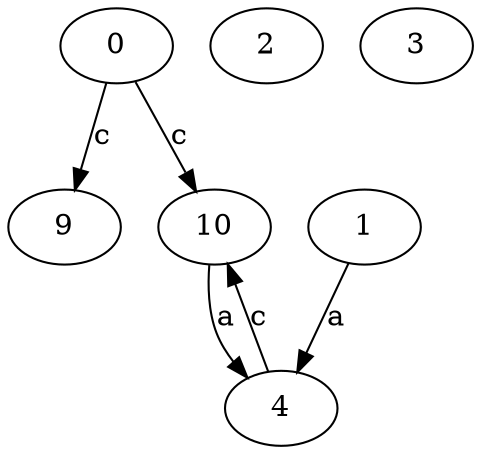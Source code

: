strict digraph  {
0;
2;
3;
4;
1;
9;
10;
0 -> 9  [label=c];
0 -> 10  [label=c];
4 -> 10  [label=c];
1 -> 4  [label=a];
10 -> 4  [label=a];
}
